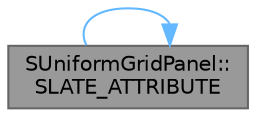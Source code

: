 digraph "SUniformGridPanel::SLATE_ATTRIBUTE"
{
 // INTERACTIVE_SVG=YES
 // LATEX_PDF_SIZE
  bgcolor="transparent";
  edge [fontname=Helvetica,fontsize=10,labelfontname=Helvetica,labelfontsize=10];
  node [fontname=Helvetica,fontsize=10,shape=box,height=0.2,width=0.4];
  rankdir="LR";
  Node1 [id="Node000001",label="SUniformGridPanel::\lSLATE_ATTRIBUTE",height=0.2,width=0.4,color="gray40", fillcolor="grey60", style="filled", fontcolor="black",tooltip="The minimum desired width of the slots."];
  Node1 -> Node1 [id="edge1_Node000001_Node000001",color="steelblue1",style="solid",tooltip=" "];
}
